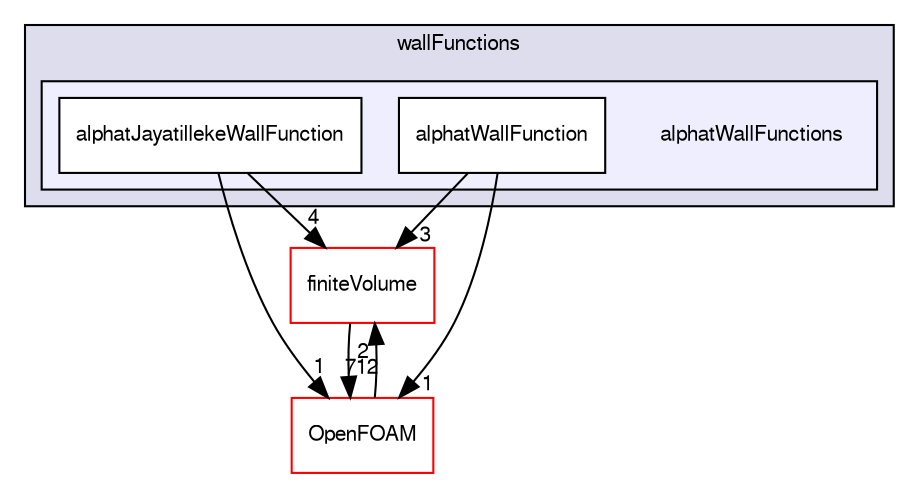 digraph "src/turbulenceModels/compressible/RAS/derivedFvPatchFields/wallFunctions/alphatWallFunctions" {
  bgcolor=transparent;
  compound=true
  node [ fontsize="10", fontname="FreeSans"];
  edge [ labelfontsize="10", labelfontname="FreeSans"];
  subgraph clusterdir_57bffec370706ce9fca446a37660003b {
    graph [ bgcolor="#ddddee", pencolor="black", label="wallFunctions" fontname="FreeSans", fontsize="10", URL="dir_57bffec370706ce9fca446a37660003b.html"]
  subgraph clusterdir_3bdc00d0209d20654b38143471c694ed {
    graph [ bgcolor="#eeeeff", pencolor="black", label="" URL="dir_3bdc00d0209d20654b38143471c694ed.html"];
    dir_3bdc00d0209d20654b38143471c694ed [shape=plaintext label="alphatWallFunctions"];
    dir_9a486dda66ec7415ad6ea1fd7944e651 [shape=box label="alphatJayatillekeWallFunction" color="black" fillcolor="white" style="filled" URL="dir_9a486dda66ec7415ad6ea1fd7944e651.html"];
    dir_11ff51b96e1f6098c78893f660b15fd3 [shape=box label="alphatWallFunction" color="black" fillcolor="white" style="filled" URL="dir_11ff51b96e1f6098c78893f660b15fd3.html"];
  }
  }
  dir_9bd15774b555cf7259a6fa18f99fe99b [shape=box label="finiteVolume" color="red" URL="dir_9bd15774b555cf7259a6fa18f99fe99b.html"];
  dir_c5473ff19b20e6ec4dfe5c310b3778a8 [shape=box label="OpenFOAM" color="red" URL="dir_c5473ff19b20e6ec4dfe5c310b3778a8.html"];
  dir_9bd15774b555cf7259a6fa18f99fe99b->dir_c5473ff19b20e6ec4dfe5c310b3778a8 [headlabel="712", labeldistance=1.5 headhref="dir_000749_001732.html"];
  dir_9a486dda66ec7415ad6ea1fd7944e651->dir_9bd15774b555cf7259a6fa18f99fe99b [headlabel="4", labeldistance=1.5 headhref="dir_002876_000749.html"];
  dir_9a486dda66ec7415ad6ea1fd7944e651->dir_c5473ff19b20e6ec4dfe5c310b3778a8 [headlabel="1", labeldistance=1.5 headhref="dir_002876_001732.html"];
  dir_11ff51b96e1f6098c78893f660b15fd3->dir_9bd15774b555cf7259a6fa18f99fe99b [headlabel="3", labeldistance=1.5 headhref="dir_002880_000749.html"];
  dir_11ff51b96e1f6098c78893f660b15fd3->dir_c5473ff19b20e6ec4dfe5c310b3778a8 [headlabel="1", labeldistance=1.5 headhref="dir_002880_001732.html"];
  dir_c5473ff19b20e6ec4dfe5c310b3778a8->dir_9bd15774b555cf7259a6fa18f99fe99b [headlabel="2", labeldistance=1.5 headhref="dir_001732_000749.html"];
}
